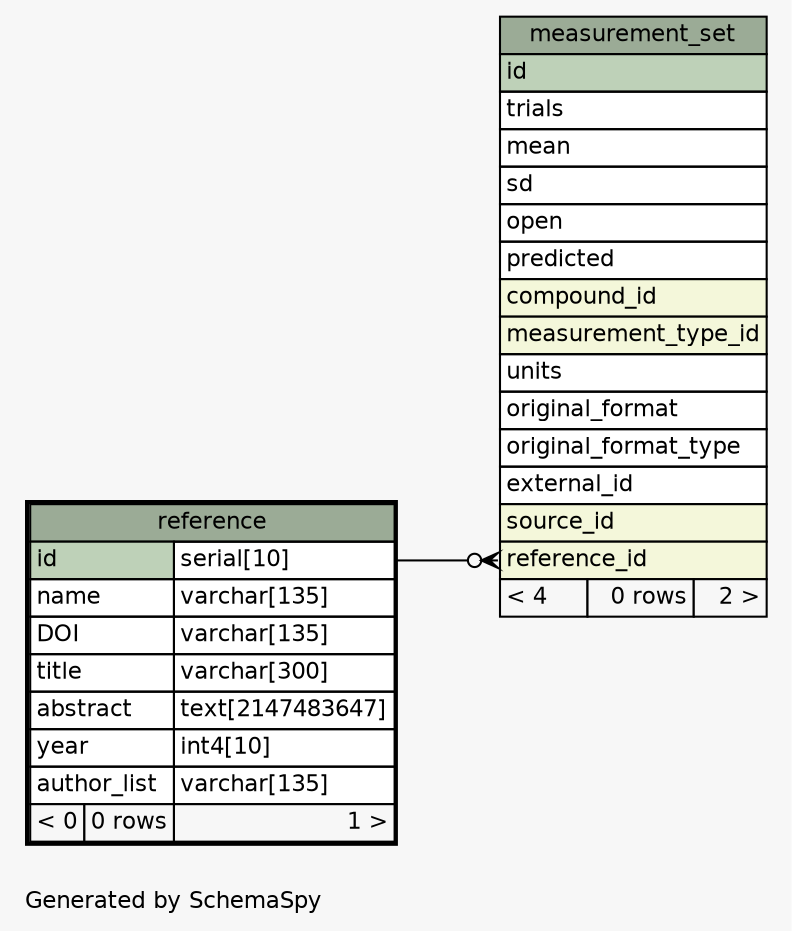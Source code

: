 // dot 2.30.1 on Mac OS X 10.7.5
// SchemaSpy rev 590
digraph "oneDegreeRelationshipsDiagram" {
  graph [
    rankdir="RL"
    bgcolor="#f7f7f7"
    label="\nGenerated by SchemaSpy"
    labeljust="l"
    nodesep="0.18"
    ranksep="0.46"
    fontname="Helvetica"
    fontsize="11"
  ];
  node [
    fontname="Helvetica"
    fontsize="11"
    shape="plaintext"
  ];
  edge [
    arrowsize="0.8"
  ];
  "measurement_set":"reference_id":w -> "reference":"id.type":e [arrowhead=none dir=back arrowtail=crowodot];
  "measurement_set" [
    label=<
    <TABLE BORDER="0" CELLBORDER="1" CELLSPACING="0" BGCOLOR="#ffffff">
      <TR><TD COLSPAN="3" BGCOLOR="#9bab96" ALIGN="CENTER">measurement_set</TD></TR>
      <TR><TD PORT="id" COLSPAN="3" BGCOLOR="#bed1b8" ALIGN="LEFT">id</TD></TR>
      <TR><TD PORT="trials" COLSPAN="3" ALIGN="LEFT">trials</TD></TR>
      <TR><TD PORT="mean" COLSPAN="3" ALIGN="LEFT">mean</TD></TR>
      <TR><TD PORT="sd" COLSPAN="3" ALIGN="LEFT">sd</TD></TR>
      <TR><TD PORT="open" COLSPAN="3" ALIGN="LEFT">open</TD></TR>
      <TR><TD PORT="predicted" COLSPAN="3" ALIGN="LEFT">predicted</TD></TR>
      <TR><TD PORT="compound_id" COLSPAN="3" BGCOLOR="#f4f7da" ALIGN="LEFT">compound_id</TD></TR>
      <TR><TD PORT="measurement_type_id" COLSPAN="3" BGCOLOR="#f4f7da" ALIGN="LEFT">measurement_type_id</TD></TR>
      <TR><TD PORT="units" COLSPAN="3" ALIGN="LEFT">units</TD></TR>
      <TR><TD PORT="original_format" COLSPAN="3" ALIGN="LEFT">original_format</TD></TR>
      <TR><TD PORT="original_format_type" COLSPAN="3" ALIGN="LEFT">original_format_type</TD></TR>
      <TR><TD PORT="external_id" COLSPAN="3" ALIGN="LEFT">external_id</TD></TR>
      <TR><TD PORT="source_id" COLSPAN="3" BGCOLOR="#f4f7da" ALIGN="LEFT">source_id</TD></TR>
      <TR><TD PORT="reference_id" COLSPAN="3" BGCOLOR="#f4f7da" ALIGN="LEFT">reference_id</TD></TR>
      <TR><TD ALIGN="LEFT" BGCOLOR="#f7f7f7">&lt; 4</TD><TD ALIGN="RIGHT" BGCOLOR="#f7f7f7">0 rows</TD><TD ALIGN="RIGHT" BGCOLOR="#f7f7f7">2 &gt;</TD></TR>
    </TABLE>>
    URL="measurement_set.html"
    tooltip="measurement_set"
  ];
  "reference" [
    label=<
    <TABLE BORDER="2" CELLBORDER="1" CELLSPACING="0" BGCOLOR="#ffffff">
      <TR><TD COLSPAN="3" BGCOLOR="#9bab96" ALIGN="CENTER">reference</TD></TR>
      <TR><TD PORT="id" COLSPAN="2" BGCOLOR="#bed1b8" ALIGN="LEFT">id</TD><TD PORT="id.type" ALIGN="LEFT">serial[10]</TD></TR>
      <TR><TD PORT="name" COLSPAN="2" ALIGN="LEFT">name</TD><TD PORT="name.type" ALIGN="LEFT">varchar[135]</TD></TR>
      <TR><TD PORT="DOI" COLSPAN="2" ALIGN="LEFT">DOI</TD><TD PORT="DOI.type" ALIGN="LEFT">varchar[135]</TD></TR>
      <TR><TD PORT="title" COLSPAN="2" ALIGN="LEFT">title</TD><TD PORT="title.type" ALIGN="LEFT">varchar[300]</TD></TR>
      <TR><TD PORT="abstract" COLSPAN="2" ALIGN="LEFT">abstract</TD><TD PORT="abstract.type" ALIGN="LEFT">text[2147483647]</TD></TR>
      <TR><TD PORT="year" COLSPAN="2" ALIGN="LEFT">year</TD><TD PORT="year.type" ALIGN="LEFT">int4[10]</TD></TR>
      <TR><TD PORT="author_list" COLSPAN="2" ALIGN="LEFT">author_list</TD><TD PORT="author_list.type" ALIGN="LEFT">varchar[135]</TD></TR>
      <TR><TD ALIGN="LEFT" BGCOLOR="#f7f7f7">&lt; 0</TD><TD ALIGN="RIGHT" BGCOLOR="#f7f7f7">0 rows</TD><TD ALIGN="RIGHT" BGCOLOR="#f7f7f7">1 &gt;</TD></TR>
    </TABLE>>
    URL="reference.html"
    tooltip="reference"
  ];
}

